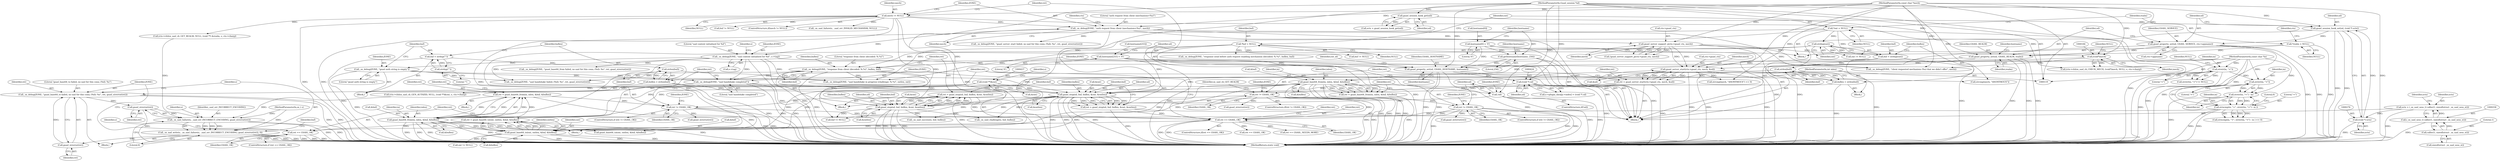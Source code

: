 digraph "0_jabberd2_8416ae54ecefa670534f27a31db71d048b9c7f16_0@API" {
"1000676" [label="(Call,gsasl_strerror(ret))"];
"1000665" [label="(Call,_sx_debug(ZONE, \"gsasl_base64_to failed, no sasl for this conn; (%d): %s\", ret, gsasl_strerror(ret)))"];
"1000609" [label="(Call,_sx_debug(ZONE, \"sasl handshake completed\"))"];
"1000471" [label="(Call,_sx_debug(ZONE, \"gsasl auth string is empty\"))"];
"1000409" [label="(Call,_sx_debug(ZONE, \"sasl context initialised for %d\", s->tag))"];
"1000168" [label="(Call,_sx_debug(ZONE, \"auth request from client (mechanism=%s)\", mech))"];
"1000164" [label="(Call,mech != NULL)"];
"1000123" [label="(MethodParameterIn,const char *mech)"];
"1000583" [label="(Call,_sx_debug(ZONE, \"response from client (decoded: %.*s)\", buflen, buf))"];
"1000140" [label="(Call,*buf = NULL)"];
"1000669" [label="(Call,gsasl_strerror(ret))"];
"1000622" [label="(Call,ret == GSASL_OK)"];
"1000612" [label="(Call,ret = gsasl_base64_to(out, outlen, &buf, &buflen))"];
"1000614" [label="(Call,gsasl_base64_to(out, outlen, &buf, &buflen))"];
"1000446" [label="(Call,strdup(out))"];
"1000144" [label="(Call,*out = NULL)"];
"1000486" [label="(Call,gsasl_base64_from(in, inlen, &buf, &buflen))"];
"1000456" [label="(Call,strstr(in, \"<\"))"];
"1000124" [label="(MethodParameterIn,const char *in)"];
"1000461" [label="(Call,strncmp(in, \"=\", strstr(in, \"<\") - in ))"];
"1000464" [label="(Call,strstr(in, \"<\") - in)"];
"1000465" [label="(Call,strstr(in, \"<\"))"];
"1000125" [label="(MethodParameterIn,int inlen)"];
"1000533" [label="(Call,gsasl_base64_from(in, inlen, &buf, &buflen))"];
"1000605" [label="(Call,ret == GSASL_OK)"];
"1000588" [label="(Call,ret = gsasl_step(sd, buf, buflen, &out, &outlen))"];
"1000590" [label="(Call,gsasl_step(sd, buf, buflen, &out, &outlen))"];
"1000561" [label="(Call,!sd)"];
"1000122" [label="(MethodParameterIn,Gsasl_session *sd)"];
"1000519" [label="(Call,ret = gsasl_step(sd, buf, buflen, &out, &outlen))"];
"1000521" [label="(Call,gsasl_step(sd, buf, buflen, &out, &outlen))"];
"1000423" [label="(Call,(void *) sd)"];
"1000301" [label="(Call,gsasl_property_set(sd, GSASL_HOSTNAME, hostname))"];
"1000284" [label="(Call,gsasl_property_set(sd, GSASL_REALM, realm))"];
"1000278" [label="(Call,gsasl_property_set(sd, GSASL_SERVICE, ctx->appname))"];
"1000273" [label="(Call,gsasl_session_hook_set(sd, (void *) sctx))"];
"1000247" [label="(Call,gsasl_session_hook_get(sd))"];
"1000275" [label="(Call,(void *) sctx)"];
"1000255" [label="(Call,sctx = (_sx_sasl_sess_t) calloc(1, sizeof(struct _sx_sasl_sess_st)))"];
"1000257" [label="(Call,(_sx_sasl_sess_t) calloc(1, sizeof(struct _sx_sasl_sess_st)))"];
"1000259" [label="(Call,calloc(1, sizeof(struct _sx_sasl_sess_st)))"];
"1000148" [label="(Call,*realm = NULL)"];
"1000293" [label="(Call,gethostname(hostname, 256))"];
"1000288" [label="(Call,hostname[0] = '\0')"];
"1000296" [label="(Call,hostname[255] = '\0')"];
"1000450" [label="(Call,strlen(buf))"];
"1000444" [label="(Call,buf = strdup(out))"];
"1000480" [label="(Call,strlen(buf))"];
"1000474" [label="(Call,buf = strdup(\"\"))"];
"1000476" [label="(Call,strdup(\"\"))"];
"1000478" [label="(Call,buflen = strlen(buf))"];
"1000448" [label="(Call,buflen = strlen(buf))"];
"1000436" [label="(Call,(void **)&out)"];
"1000494" [label="(Call,ret != GSASL_OK)"];
"1000484" [label="(Call,ret = gsasl_base64_from(in, inlen, &buf, &buflen))"];
"1000215" [label="(Call,ret != GSASL_OK)"];
"1000205" [label="(Call,ret = gsasl_server_start(ctx->gsasl_ctx, mech, &sd))"];
"1000207" [label="(Call,gsasl_server_start(ctx->gsasl_ctx, mech, &sd))"];
"1000175" [label="(Call,gsasl_server_support_p(ctx->gsasl_ctx, mech))"];
"1000183" [label="(Call,(void*)mech)"];
"1000541" [label="(Call,ret != GSASL_OK)"];
"1000531" [label="(Call,ret = gsasl_base64_from(in, inlen, &buf, &buflen))"];
"1000673" [label="(Call,_sx_sasl_failure(s, _sasl_err_INCORRECT_ENCODING, gsasl_strerror(ret)))"];
"1000671" [label="(Call,_sx_nad_write(s, _sx_sasl_failure(s, _sasl_err_INCORRECT_ENCODING, gsasl_strerror(ret)), 0))"];
"1000175" [label="(Call,gsasl_server_support_p(ctx->gsasl_ctx, mech))"];
"1000440" [label="(Identifier,s)"];
"1000412" [label="(Call,s->tag)"];
"1000471" [label="(Call,_sx_debug(ZONE, \"gsasl auth string is empty\"))"];
"1000445" [label="(Identifier,buf)"];
"1000447" [label="(Identifier,out)"];
"1000166" [label="(Identifier,NULL)"];
"1000145" [label="(Identifier,out)"];
"1000124" [label="(MethodParameterIn,const char *in)"];
"1000609" [label="(Call,_sx_debug(ZONE, \"sasl handshake completed\"))"];
"1000290" [label="(Identifier,hostname)"];
"1000530" [label="(Block,)"];
"1000585" [label="(Literal,\"response from client (decoded: %.*s)\")"];
"1000564" [label="(Call,_sx_debug(ZONE, \"response send before auth request enabling mechanism (decoded: %.*s)\", buflen, buf))"];
"1000531" [label="(Call,ret = gsasl_base64_from(in, inlen, &buf, &buflen))"];
"1000495" [label="(Identifier,ret)"];
"1000206" [label="(Identifier,ret)"];
"1000464" [label="(Call,strstr(in, \"<\") - in)"];
"1000410" [label="(Identifier,ZONE)"];
"1000617" [label="(Call,&buf)"];
"1000183" [label="(Call,(void*)mech)"];
"1000470" [label="(Block,)"];
"1000248" [label="(Identifier,sd)"];
"1000577" [label="(Call,buf != NULL)"];
"1000668" [label="(Identifier,ret)"];
"1000295" [label="(Literal,256)"];
"1000223" [label="(Call,gsasl_strerror(ret))"];
"1000513" [label="(Call,buf != NULL)"];
"1000247" [label="(Call,gsasl_session_hook_get(sd))"];
"1000583" [label="(Call,_sx_debug(ZONE, \"response from client (decoded: %.*s)\", buflen, buf))"];
"1000215" [label="(Call,ret != GSASL_OK)"];
"1000590" [label="(Call,gsasl_step(sd, buf, buflen, &out, &outlen))"];
"1000423" [label="(Call,(void *) sd)"];
"1000718" [label="(Call,_sx_sasl_challenge(s, buf, buflen))"];
"1000169" [label="(Identifier,ZONE)"];
"1000560" [label="(ControlStructure,if(!sd))"];
"1000433" [label="(Call,(ctx->cb)(sx_sasl_cb_GEN_AUTHZID, NULL, (void **)&out, s, ctx->cbarg))"];
"1000208" [label="(Call,ctx->gsasl_ctx)"];
"1000606" [label="(Identifier,ret)"];
"1000561" [label="(Call,!sd)"];
"1000599" [label="(Call,buf != NULL)"];
"1000444" [label="(Call,buf = strdup(out))"];
"1000286" [label="(Identifier,GSASL_REALM)"];
"1000533" [label="(Call,gsasl_base64_from(in, inlen, &buf, &buflen))"];
"1000167" [label="(Block,)"];
"1000588" [label="(Call,ret = gsasl_step(sd, buf, buflen, &out, &outlen))"];
"1000489" [label="(Call,&buf)"];
"1000296" [label="(Call,hostname[255] = '\0')"];
"1000522" [label="(Identifier,sd)"];
"1000593" [label="(Identifier,buflen)"];
"1000805" [label="(MethodReturn,static void)"];
"1000565" [label="(Identifier,ZONE)"];
"1000176" [label="(Call,ctx->gsasl_ctx)"];
"1000146" [label="(Identifier,NULL)"];
"1000289" [label="(Call,hostname[0])"];
"1000462" [label="(Identifier,in)"];
"1000681" [label="(Identifier,buf)"];
"1000524" [label="(Identifier,buflen)"];
"1000475" [label="(Identifier,buf)"];
"1000532" [label="(Identifier,ret)"];
"1000755" [label="(Call,out != NULL)"];
"1000477" [label="(Literal,\"\")"];
"1000493" [label="(ControlStructure,if (ret != GSASL_OK))"];
"1000217" [label="(Identifier,GSASL_OK)"];
"1000543" [label="(Identifier,GSASL_OK)"];
"1000546" [label="(Identifier,ZONE)"];
"1000693" [label="(Call,ret == GSASL_NEEDS_MORE)"];
"1000205" [label="(Call,ret = gsasl_server_start(ctx->gsasl_ctx, mech, &sd))"];
"1000610" [label="(Identifier,ZONE)"];
"1000425" [label="(Identifier,sd)"];
"1000211" [label="(Identifier,mech)"];
"1000460" [label="(Call,strncmp(in, \"=\", strstr(in, \"<\") - in ) == 0)"];
"1000142" [label="(Identifier,NULL)"];
"1000278" [label="(Call,gsasl_property_set(sd, GSASL_SERVICE, ctx->appname))"];
"1000126" [label="(Block,)"];
"1000120" [label="(MethodParameterIn,sx_t s)"];
"1000600" [label="(Identifier,buf)"];
"1000525" [label="(Call,&out)"];
"1000427" [label="(Call,strcmp(mech, \"ANONYMOUS\") == 0)"];
"1000306" [label="(Identifier,ext_id)"];
"1000468" [label="(Identifier,in)"];
"1000521" [label="(Call,gsasl_step(sd, buf, buflen, &out, &outlen))"];
"1000520" [label="(Identifier,ret)"];
"1000675" [label="(Identifier,_sasl_err_INCORRECT_ENCODING)"];
"1000214" [label="(ControlStructure,if(ret != GSASL_OK))"];
"1000622" [label="(Call,ret == GSASL_OK)"];
"1000448" [label="(Call,buflen = strlen(buf))"];
"1000527" [label="(Call,&outlen)"];
"1000538" [label="(Call,&buflen)"];
"1000298" [label="(Identifier,hostname)"];
"1000255" [label="(Call,sctx = (_sx_sasl_sess_t) calloc(1, sizeof(struct _sx_sasl_sess_st)))"];
"1000409" [label="(Call,_sx_debug(ZONE, \"sasl context initialised for %d\", s->tag))"];
"1000294" [label="(Identifier,hostname)"];
"1000122" [label="(MethodParameterIn,Gsasl_session *sd)"];
"1000158" [label="(Identifier,ctx)"];
"1000616" [label="(Identifier,outlen)"];
"1000304" [label="(Identifier,hostname)"];
"1000608" [label="(Block,)"];
"1000207" [label="(Call,gsasl_server_start(ctx->gsasl_ctx, mech, &sd))"];
"1000485" [label="(Identifier,ret)"];
"1000469" [label="(Literal,0)"];
"1000301" [label="(Call,gsasl_property_set(sd, GSASL_HOSTNAME, hostname))"];
"1000628" [label="(Call,_sx_sasl_success(s, buf, buflen))"];
"1000292" [label="(Literal,'\0')"];
"1000697" [label="(Call,_sx_debug(ZONE, \"sasl handshake in progress (challenge: %.*s)\", outlen, out))"];
"1000499" [label="(Identifier,ZONE)"];
"1000438" [label="(Call,&out)"];
"1000165" [label="(Identifier,mech)"];
"1000472" [label="(Identifier,ZONE)"];
"1000586" [label="(Identifier,buflen)"];
"1000607" [label="(Identifier,GSASL_OK)"];
"1000536" [label="(Call,&buf)"];
"1000123" [label="(MethodParameterIn,const char *mech)"];
"1000496" [label="(Identifier,GSASL_OK)"];
"1000149" [label="(Identifier,realm)"];
"1000519" [label="(Call,ret = gsasl_step(sd, buf, buflen, &out, &outlen))"];
"1000483" [label="(Block,)"];
"1000502" [label="(Call,gsasl_strerror(ret))"];
"1000164" [label="(Call,mech != NULL)"];
"1000540" [label="(ControlStructure,if (ret != GSASL_OK))"];
"1000613" [label="(Identifier,ret)"];
"1000535" [label="(Identifier,inlen)"];
"1000476" [label="(Call,strdup(\"\"))"];
"1000235" [label="(Identifier,sx_sasl_cb_GET_REALM)"];
"1000174" [label="(Call,!gsasl_server_support_p(ctx->gsasl_ctx, mech))"];
"1000465" [label="(Call,strstr(in, \"<\"))"];
"1000604" [label="(ControlStructure,if(ret == GSASL_OK))"];
"1000474" [label="(Call,buf = strdup(\"\"))"];
"1000589" [label="(Identifier,ret)"];
"1000498" [label="(Call,_sx_debug(ZONE, \"gsasl_base64_from failed, no sasl for this conn; (%d): %s\", ret, gsasl_strerror(ret)))"];
"1000605" [label="(Call,ret == GSASL_OK)"];
"1000280" [label="(Identifier,GSASL_SERVICE)"];
"1000674" [label="(Identifier,s)"];
"1000171" [label="(Identifier,mech)"];
"1000611" [label="(Literal,\"sasl handshake completed\")"];
"1000411" [label="(Literal,\"sasl context initialised for %d\")"];
"1000484" [label="(Call,ret = gsasl_base64_from(in, inlen, &buf, &buflen))"];
"1000219" [label="(Call,_sx_debug(ZONE, \"gsasl_server_start failed, no sasl for this conn; (%d): %s\", ret, gsasl_strerror(ret)))"];
"1000163" [label="(ControlStructure,if(mech != NULL))"];
"1000261" [label="(Call,sizeof(struct _sx_sasl_sess_st))"];
"1000614" [label="(Call,gsasl_base64_to(out, outlen, &buf, &buflen))"];
"1000293" [label="(Call,gethostname(hostname, 256))"];
"1000612" [label="(Call,ret = gsasl_base64_to(out, outlen, &buf, &buflen))"];
"1000549" [label="(Call,gsasl_strerror(ret))"];
"1000667" [label="(Literal,\"gsasl_base64_to failed, no sasl for this conn; (%d): %s\")"];
"1000260" [label="(Literal,1)"];
"1000676" [label="(Call,gsasl_strerror(ret))"];
"1000256" [label="(Identifier,sctx)"];
"1000259" [label="(Call,calloc(1, sizeof(struct _sx_sasl_sess_st)))"];
"1000141" [label="(Identifier,buf)"];
"1000177" [label="(Identifier,ctx)"];
"1000673" [label="(Call,_sx_sasl_failure(s, _sasl_err_INCORRECT_ENCODING, gsasl_strerror(ret)))"];
"1000279" [label="(Identifier,sd)"];
"1000461" [label="(Call,strncmp(in, \"=\", strstr(in, \"<\") - in ))"];
"1000677" [label="(Identifier,ret)"];
"1000446" [label="(Call,strdup(out))"];
"1000686" [label="(Call,out != NULL)"];
"1000415" [label="(Call,s->plugin_data[p->index] = (void *) sd)"];
"1000220" [label="(Identifier,ZONE)"];
"1000234" [label="(Call,(ctx->cb)(sx_sasl_cb_GET_REALM, NULL, (void **) &realm, s, ctx->cbarg))"];
"1000140" [label="(Call,*buf = NULL)"];
"1000284" [label="(Call,gsasl_property_set(sd, GSASL_REALM, realm))"];
"1000491" [label="(Call,&buflen)"];
"1000479" [label="(Identifier,buflen)"];
"1000463" [label="(Literal,\"=\")"];
"1000148" [label="(Call,*realm = NULL)"];
"1000704" [label="(Call,gsasl_base64_to(out, outlen, &buf, &buflen))"];
"1000300" [label="(Literal,'\0')"];
"1000672" [label="(Identifier,s)"];
"1000487" [label="(Identifier,in)"];
"1000168" [label="(Call,_sx_debug(ZONE, \"auth request from client (mechanism=%s)\", mech))"];
"1000144" [label="(Call,*out = NULL)"];
"1000523" [label="(Identifier,buf)"];
"1000193" [label="(Call,_sx_debug(ZONE, \"client requested mechanism (%s) that we didn't offer\", mech))"];
"1000596" [label="(Call,&outlen)"];
"1000287" [label="(Identifier,realm)"];
"1000466" [label="(Identifier,in)"];
"1000436" [label="(Call,(void **)&out)"];
"1000216" [label="(Identifier,ret)"];
"1000179" [label="(Identifier,mech)"];
"1000185" [label="(Identifier,mech)"];
"1000451" [label="(Identifier,buf)"];
"1000670" [label="(Identifier,ret)"];
"1000449" [label="(Identifier,buflen)"];
"1000245" [label="(Call,sctx = gsasl_session_hook_get(sd))"];
"1000664" [label="(Block,)"];
"1000678" [label="(Literal,0)"];
"1000432" [label="(Block,)"];
"1000302" [label="(Identifier,sd)"];
"1000450" [label="(Call,strlen(buf))"];
"1000459" [label="(Identifier,NULL)"];
"1000473" [label="(Literal,\"gsasl auth string is empty\")"];
"1000467" [label="(Literal,\"<\")"];
"1000541" [label="(Call,ret != GSASL_OK)"];
"1000619" [label="(Call,&buflen)"];
"1000281" [label="(Call,ctx->appname)"];
"1000627" [label="(Identifier,s)"];
"1000480" [label="(Call,strlen(buf))"];
"1000274" [label="(Identifier,sd)"];
"1000170" [label="(Literal,\"auth request from client (mechanism=%s)\")"];
"1000428" [label="(Call,strcmp(mech, \"ANONYMOUS\"))"];
"1000615" [label="(Identifier,out)"];
"1000418" [label="(Identifier,s)"];
"1000694" [label="(Identifier,ret)"];
"1000456" [label="(Call,strstr(in, \"<\"))"];
"1000277" [label="(Identifier,sctx)"];
"1000455" [label="(Call,strstr(in, \"<\") != NULL)"];
"1000542" [label="(Identifier,ret)"];
"1000481" [label="(Identifier,buf)"];
"1000591" [label="(Identifier,sd)"];
"1000712" [label="(Call,ret == GSASL_OK)"];
"1000181" [label="(Call,(ctx->cb)(sx_sasl_cb_CHECK_MECH, (void*)mech, NULL, s, ctx->cbarg))"];
"1000125" [label="(MethodParameterIn,int inlen)"];
"1000478" [label="(Call,buflen = strlen(buf))"];
"1000458" [label="(Literal,\"<\")"];
"1000273" [label="(Call,gsasl_session_hook_set(sd, (void *) sctx))"];
"1000186" [label="(Identifier,NULL)"];
"1000457" [label="(Identifier,in)"];
"1000584" [label="(Identifier,ZONE)"];
"1000592" [label="(Identifier,buf)"];
"1000303" [label="(Identifier,GSASL_HOSTNAME)"];
"1000297" [label="(Call,hostname[255])"];
"1000623" [label="(Identifier,ret)"];
"1000212" [label="(Call,&sd)"];
"1000665" [label="(Call,_sx_debug(ZONE, \"gsasl_base64_to failed, no sasl for this conn; (%d): %s\", ret, gsasl_strerror(ret)))"];
"1000199" [label="(Call,_sx_sasl_failure(s, _sasl_err_INVALID_MECHANISM, NULL))"];
"1000534" [label="(Identifier,in)"];
"1000671" [label="(Call,_sx_nad_write(s, _sx_sasl_failure(s, _sasl_err_INCORRECT_ENCODING, gsasl_strerror(ret)), 0))"];
"1000488" [label="(Identifier,inlen)"];
"1000486" [label="(Call,gsasl_base64_from(in, inlen, &buf, &buflen))"];
"1000669" [label="(Call,gsasl_strerror(ret))"];
"1000257" [label="(Call,(_sx_sasl_sess_t) calloc(1, sizeof(struct _sx_sasl_sess_st)))"];
"1000760" [label="(Call,_sx_debug(ZONE, \"sasl handshake failed; (%d): %s\", ret, gsasl_strerror(ret)))"];
"1000624" [label="(Identifier,GSASL_OK)"];
"1000594" [label="(Call,&out)"];
"1000562" [label="(Identifier,sd)"];
"1000494" [label="(Call,ret != GSASL_OK)"];
"1000275" [label="(Call,(void *) sctx)"];
"1000150" [label="(Identifier,NULL)"];
"1000587" [label="(Identifier,buf)"];
"1000285" [label="(Identifier,sd)"];
"1000265" [label="(Identifier,sctx)"];
"1000621" [label="(ControlStructure,if (ret == GSASL_OK))"];
"1000666" [label="(Identifier,ZONE)"];
"1000288" [label="(Call,hostname[0] = '\0')"];
"1000676" -> "1000673"  [label="AST: "];
"1000676" -> "1000677"  [label="CFG: "];
"1000677" -> "1000676"  [label="AST: "];
"1000673" -> "1000676"  [label="CFG: "];
"1000676" -> "1000805"  [label="DDG: "];
"1000676" -> "1000673"  [label="DDG: "];
"1000665" -> "1000676"  [label="DDG: "];
"1000665" -> "1000664"  [label="AST: "];
"1000665" -> "1000669"  [label="CFG: "];
"1000666" -> "1000665"  [label="AST: "];
"1000667" -> "1000665"  [label="AST: "];
"1000668" -> "1000665"  [label="AST: "];
"1000669" -> "1000665"  [label="AST: "];
"1000672" -> "1000665"  [label="CFG: "];
"1000665" -> "1000805"  [label="DDG: "];
"1000665" -> "1000805"  [label="DDG: "];
"1000609" -> "1000665"  [label="DDG: "];
"1000669" -> "1000665"  [label="DDG: "];
"1000609" -> "1000608"  [label="AST: "];
"1000609" -> "1000611"  [label="CFG: "];
"1000610" -> "1000609"  [label="AST: "];
"1000611" -> "1000609"  [label="AST: "];
"1000613" -> "1000609"  [label="CFG: "];
"1000609" -> "1000805"  [label="DDG: "];
"1000609" -> "1000805"  [label="DDG: "];
"1000471" -> "1000609"  [label="DDG: "];
"1000583" -> "1000609"  [label="DDG: "];
"1000409" -> "1000609"  [label="DDG: "];
"1000471" -> "1000470"  [label="AST: "];
"1000471" -> "1000473"  [label="CFG: "];
"1000472" -> "1000471"  [label="AST: "];
"1000473" -> "1000471"  [label="AST: "];
"1000475" -> "1000471"  [label="CFG: "];
"1000471" -> "1000805"  [label="DDG: "];
"1000409" -> "1000471"  [label="DDG: "];
"1000471" -> "1000697"  [label="DDG: "];
"1000471" -> "1000760"  [label="DDG: "];
"1000409" -> "1000167"  [label="AST: "];
"1000409" -> "1000412"  [label="CFG: "];
"1000410" -> "1000409"  [label="AST: "];
"1000411" -> "1000409"  [label="AST: "];
"1000412" -> "1000409"  [label="AST: "];
"1000418" -> "1000409"  [label="CFG: "];
"1000409" -> "1000805"  [label="DDG: "];
"1000409" -> "1000805"  [label="DDG: "];
"1000168" -> "1000409"  [label="DDG: "];
"1000409" -> "1000498"  [label="DDG: "];
"1000409" -> "1000697"  [label="DDG: "];
"1000409" -> "1000760"  [label="DDG: "];
"1000168" -> "1000167"  [label="AST: "];
"1000168" -> "1000171"  [label="CFG: "];
"1000169" -> "1000168"  [label="AST: "];
"1000170" -> "1000168"  [label="AST: "];
"1000171" -> "1000168"  [label="AST: "];
"1000177" -> "1000168"  [label="CFG: "];
"1000168" -> "1000805"  [label="DDG: "];
"1000164" -> "1000168"  [label="DDG: "];
"1000123" -> "1000168"  [label="DDG: "];
"1000168" -> "1000175"  [label="DDG: "];
"1000168" -> "1000193"  [label="DDG: "];
"1000168" -> "1000219"  [label="DDG: "];
"1000164" -> "1000163"  [label="AST: "];
"1000164" -> "1000166"  [label="CFG: "];
"1000165" -> "1000164"  [label="AST: "];
"1000166" -> "1000164"  [label="AST: "];
"1000169" -> "1000164"  [label="CFG: "];
"1000532" -> "1000164"  [label="CFG: "];
"1000164" -> "1000805"  [label="DDG: "];
"1000164" -> "1000805"  [label="DDG: "];
"1000164" -> "1000805"  [label="DDG: "];
"1000123" -> "1000164"  [label="DDG: "];
"1000164" -> "1000181"  [label="DDG: "];
"1000164" -> "1000199"  [label="DDG: "];
"1000164" -> "1000234"  [label="DDG: "];
"1000164" -> "1000577"  [label="DDG: "];
"1000164" -> "1000599"  [label="DDG: "];
"1000123" -> "1000119"  [label="AST: "];
"1000123" -> "1000805"  [label="DDG: "];
"1000123" -> "1000175"  [label="DDG: "];
"1000123" -> "1000183"  [label="DDG: "];
"1000123" -> "1000193"  [label="DDG: "];
"1000123" -> "1000207"  [label="DDG: "];
"1000123" -> "1000427"  [label="DDG: "];
"1000123" -> "1000428"  [label="DDG: "];
"1000583" -> "1000530"  [label="AST: "];
"1000583" -> "1000587"  [label="CFG: "];
"1000584" -> "1000583"  [label="AST: "];
"1000585" -> "1000583"  [label="AST: "];
"1000586" -> "1000583"  [label="AST: "];
"1000587" -> "1000583"  [label="AST: "];
"1000589" -> "1000583"  [label="CFG: "];
"1000583" -> "1000805"  [label="DDG: "];
"1000140" -> "1000583"  [label="DDG: "];
"1000583" -> "1000590"  [label="DDG: "];
"1000583" -> "1000590"  [label="DDG: "];
"1000583" -> "1000697"  [label="DDG: "];
"1000583" -> "1000760"  [label="DDG: "];
"1000140" -> "1000126"  [label="AST: "];
"1000140" -> "1000142"  [label="CFG: "];
"1000141" -> "1000140"  [label="AST: "];
"1000142" -> "1000140"  [label="AST: "];
"1000145" -> "1000140"  [label="CFG: "];
"1000140" -> "1000805"  [label="DDG: "];
"1000140" -> "1000513"  [label="DDG: "];
"1000140" -> "1000521"  [label="DDG: "];
"1000140" -> "1000564"  [label="DDG: "];
"1000669" -> "1000670"  [label="CFG: "];
"1000670" -> "1000669"  [label="AST: "];
"1000622" -> "1000669"  [label="DDG: "];
"1000622" -> "1000621"  [label="AST: "];
"1000622" -> "1000624"  [label="CFG: "];
"1000623" -> "1000622"  [label="AST: "];
"1000624" -> "1000622"  [label="AST: "];
"1000627" -> "1000622"  [label="CFG: "];
"1000666" -> "1000622"  [label="CFG: "];
"1000622" -> "1000805"  [label="DDG: "];
"1000622" -> "1000805"  [label="DDG: "];
"1000622" -> "1000805"  [label="DDG: "];
"1000612" -> "1000622"  [label="DDG: "];
"1000605" -> "1000622"  [label="DDG: "];
"1000612" -> "1000608"  [label="AST: "];
"1000612" -> "1000614"  [label="CFG: "];
"1000613" -> "1000612"  [label="AST: "];
"1000614" -> "1000612"  [label="AST: "];
"1000623" -> "1000612"  [label="CFG: "];
"1000612" -> "1000805"  [label="DDG: "];
"1000614" -> "1000612"  [label="DDG: "];
"1000614" -> "1000612"  [label="DDG: "];
"1000614" -> "1000612"  [label="DDG: "];
"1000614" -> "1000612"  [label="DDG: "];
"1000614" -> "1000619"  [label="CFG: "];
"1000615" -> "1000614"  [label="AST: "];
"1000616" -> "1000614"  [label="AST: "];
"1000617" -> "1000614"  [label="AST: "];
"1000619" -> "1000614"  [label="AST: "];
"1000614" -> "1000805"  [label="DDG: "];
"1000614" -> "1000805"  [label="DDG: "];
"1000614" -> "1000805"  [label="DDG: "];
"1000446" -> "1000614"  [label="DDG: "];
"1000144" -> "1000614"  [label="DDG: "];
"1000486" -> "1000614"  [label="DDG: "];
"1000486" -> "1000614"  [label="DDG: "];
"1000533" -> "1000614"  [label="DDG: "];
"1000533" -> "1000614"  [label="DDG: "];
"1000614" -> "1000686"  [label="DDG: "];
"1000446" -> "1000444"  [label="AST: "];
"1000446" -> "1000447"  [label="CFG: "];
"1000447" -> "1000446"  [label="AST: "];
"1000444" -> "1000446"  [label="CFG: "];
"1000446" -> "1000444"  [label="DDG: "];
"1000144" -> "1000446"  [label="DDG: "];
"1000446" -> "1000697"  [label="DDG: "];
"1000446" -> "1000755"  [label="DDG: "];
"1000144" -> "1000126"  [label="AST: "];
"1000144" -> "1000146"  [label="CFG: "];
"1000145" -> "1000144"  [label="AST: "];
"1000146" -> "1000144"  [label="AST: "];
"1000149" -> "1000144"  [label="CFG: "];
"1000144" -> "1000805"  [label="DDG: "];
"1000144" -> "1000697"  [label="DDG: "];
"1000144" -> "1000755"  [label="DDG: "];
"1000486" -> "1000484"  [label="AST: "];
"1000486" -> "1000491"  [label="CFG: "];
"1000487" -> "1000486"  [label="AST: "];
"1000488" -> "1000486"  [label="AST: "];
"1000489" -> "1000486"  [label="AST: "];
"1000491" -> "1000486"  [label="AST: "];
"1000484" -> "1000486"  [label="CFG: "];
"1000486" -> "1000805"  [label="DDG: "];
"1000486" -> "1000805"  [label="DDG: "];
"1000486" -> "1000805"  [label="DDG: "];
"1000486" -> "1000805"  [label="DDG: "];
"1000486" -> "1000484"  [label="DDG: "];
"1000486" -> "1000484"  [label="DDG: "];
"1000486" -> "1000484"  [label="DDG: "];
"1000486" -> "1000484"  [label="DDG: "];
"1000456" -> "1000486"  [label="DDG: "];
"1000461" -> "1000486"  [label="DDG: "];
"1000124" -> "1000486"  [label="DDG: "];
"1000125" -> "1000486"  [label="DDG: "];
"1000486" -> "1000704"  [label="DDG: "];
"1000486" -> "1000704"  [label="DDG: "];
"1000456" -> "1000455"  [label="AST: "];
"1000456" -> "1000458"  [label="CFG: "];
"1000457" -> "1000456"  [label="AST: "];
"1000458" -> "1000456"  [label="AST: "];
"1000459" -> "1000456"  [label="CFG: "];
"1000456" -> "1000805"  [label="DDG: "];
"1000456" -> "1000455"  [label="DDG: "];
"1000456" -> "1000455"  [label="DDG: "];
"1000124" -> "1000456"  [label="DDG: "];
"1000456" -> "1000465"  [label="DDG: "];
"1000124" -> "1000119"  [label="AST: "];
"1000124" -> "1000805"  [label="DDG: "];
"1000124" -> "1000461"  [label="DDG: "];
"1000124" -> "1000465"  [label="DDG: "];
"1000124" -> "1000464"  [label="DDG: "];
"1000124" -> "1000533"  [label="DDG: "];
"1000461" -> "1000460"  [label="AST: "];
"1000461" -> "1000464"  [label="CFG: "];
"1000462" -> "1000461"  [label="AST: "];
"1000463" -> "1000461"  [label="AST: "];
"1000464" -> "1000461"  [label="AST: "];
"1000469" -> "1000461"  [label="CFG: "];
"1000461" -> "1000805"  [label="DDG: "];
"1000461" -> "1000805"  [label="DDG: "];
"1000461" -> "1000460"  [label="DDG: "];
"1000461" -> "1000460"  [label="DDG: "];
"1000461" -> "1000460"  [label="DDG: "];
"1000464" -> "1000461"  [label="DDG: "];
"1000464" -> "1000461"  [label="DDG: "];
"1000464" -> "1000468"  [label="CFG: "];
"1000465" -> "1000464"  [label="AST: "];
"1000468" -> "1000464"  [label="AST: "];
"1000464" -> "1000805"  [label="DDG: "];
"1000465" -> "1000464"  [label="DDG: "];
"1000465" -> "1000464"  [label="DDG: "];
"1000465" -> "1000467"  [label="CFG: "];
"1000466" -> "1000465"  [label="AST: "];
"1000467" -> "1000465"  [label="AST: "];
"1000468" -> "1000465"  [label="CFG: "];
"1000125" -> "1000119"  [label="AST: "];
"1000125" -> "1000805"  [label="DDG: "];
"1000125" -> "1000533"  [label="DDG: "];
"1000533" -> "1000531"  [label="AST: "];
"1000533" -> "1000538"  [label="CFG: "];
"1000534" -> "1000533"  [label="AST: "];
"1000535" -> "1000533"  [label="AST: "];
"1000536" -> "1000533"  [label="AST: "];
"1000538" -> "1000533"  [label="AST: "];
"1000531" -> "1000533"  [label="CFG: "];
"1000533" -> "1000805"  [label="DDG: "];
"1000533" -> "1000805"  [label="DDG: "];
"1000533" -> "1000805"  [label="DDG: "];
"1000533" -> "1000805"  [label="DDG: "];
"1000533" -> "1000531"  [label="DDG: "];
"1000533" -> "1000531"  [label="DDG: "];
"1000533" -> "1000531"  [label="DDG: "];
"1000533" -> "1000531"  [label="DDG: "];
"1000533" -> "1000704"  [label="DDG: "];
"1000533" -> "1000704"  [label="DDG: "];
"1000605" -> "1000604"  [label="AST: "];
"1000605" -> "1000607"  [label="CFG: "];
"1000606" -> "1000605"  [label="AST: "];
"1000607" -> "1000605"  [label="AST: "];
"1000610" -> "1000605"  [label="CFG: "];
"1000694" -> "1000605"  [label="CFG: "];
"1000605" -> "1000805"  [label="DDG: "];
"1000605" -> "1000805"  [label="DDG: "];
"1000588" -> "1000605"  [label="DDG: "];
"1000519" -> "1000605"  [label="DDG: "];
"1000494" -> "1000605"  [label="DDG: "];
"1000215" -> "1000605"  [label="DDG: "];
"1000541" -> "1000605"  [label="DDG: "];
"1000605" -> "1000693"  [label="DDG: "];
"1000605" -> "1000712"  [label="DDG: "];
"1000588" -> "1000530"  [label="AST: "];
"1000588" -> "1000590"  [label="CFG: "];
"1000589" -> "1000588"  [label="AST: "];
"1000590" -> "1000588"  [label="AST: "];
"1000600" -> "1000588"  [label="CFG: "];
"1000588" -> "1000805"  [label="DDG: "];
"1000590" -> "1000588"  [label="DDG: "];
"1000590" -> "1000588"  [label="DDG: "];
"1000590" -> "1000588"  [label="DDG: "];
"1000590" -> "1000588"  [label="DDG: "];
"1000590" -> "1000588"  [label="DDG: "];
"1000590" -> "1000596"  [label="CFG: "];
"1000591" -> "1000590"  [label="AST: "];
"1000592" -> "1000590"  [label="AST: "];
"1000593" -> "1000590"  [label="AST: "];
"1000594" -> "1000590"  [label="AST: "];
"1000596" -> "1000590"  [label="AST: "];
"1000590" -> "1000805"  [label="DDG: "];
"1000590" -> "1000805"  [label="DDG: "];
"1000590" -> "1000805"  [label="DDG: "];
"1000590" -> "1000805"  [label="DDG: "];
"1000561" -> "1000590"  [label="DDG: "];
"1000122" -> "1000590"  [label="DDG: "];
"1000590" -> "1000599"  [label="DDG: "];
"1000590" -> "1000628"  [label="DDG: "];
"1000590" -> "1000718"  [label="DDG: "];
"1000561" -> "1000560"  [label="AST: "];
"1000561" -> "1000562"  [label="CFG: "];
"1000562" -> "1000561"  [label="AST: "];
"1000565" -> "1000561"  [label="CFG: "];
"1000584" -> "1000561"  [label="CFG: "];
"1000561" -> "1000805"  [label="DDG: "];
"1000561" -> "1000805"  [label="DDG: "];
"1000122" -> "1000561"  [label="DDG: "];
"1000122" -> "1000119"  [label="AST: "];
"1000122" -> "1000805"  [label="DDG: "];
"1000122" -> "1000247"  [label="DDG: "];
"1000122" -> "1000273"  [label="DDG: "];
"1000122" -> "1000278"  [label="DDG: "];
"1000122" -> "1000284"  [label="DDG: "];
"1000122" -> "1000301"  [label="DDG: "];
"1000122" -> "1000423"  [label="DDG: "];
"1000122" -> "1000521"  [label="DDG: "];
"1000519" -> "1000167"  [label="AST: "];
"1000519" -> "1000521"  [label="CFG: "];
"1000520" -> "1000519"  [label="AST: "];
"1000521" -> "1000519"  [label="AST: "];
"1000600" -> "1000519"  [label="CFG: "];
"1000519" -> "1000805"  [label="DDG: "];
"1000521" -> "1000519"  [label="DDG: "];
"1000521" -> "1000519"  [label="DDG: "];
"1000521" -> "1000519"  [label="DDG: "];
"1000521" -> "1000519"  [label="DDG: "];
"1000521" -> "1000519"  [label="DDG: "];
"1000521" -> "1000527"  [label="CFG: "];
"1000522" -> "1000521"  [label="AST: "];
"1000523" -> "1000521"  [label="AST: "];
"1000524" -> "1000521"  [label="AST: "];
"1000525" -> "1000521"  [label="AST: "];
"1000527" -> "1000521"  [label="AST: "];
"1000521" -> "1000805"  [label="DDG: "];
"1000521" -> "1000805"  [label="DDG: "];
"1000521" -> "1000805"  [label="DDG: "];
"1000521" -> "1000805"  [label="DDG: "];
"1000423" -> "1000521"  [label="DDG: "];
"1000450" -> "1000521"  [label="DDG: "];
"1000480" -> "1000521"  [label="DDG: "];
"1000478" -> "1000521"  [label="DDG: "];
"1000448" -> "1000521"  [label="DDG: "];
"1000436" -> "1000521"  [label="DDG: "];
"1000521" -> "1000599"  [label="DDG: "];
"1000521" -> "1000628"  [label="DDG: "];
"1000521" -> "1000718"  [label="DDG: "];
"1000423" -> "1000415"  [label="AST: "];
"1000423" -> "1000425"  [label="CFG: "];
"1000424" -> "1000423"  [label="AST: "];
"1000425" -> "1000423"  [label="AST: "];
"1000415" -> "1000423"  [label="CFG: "];
"1000423" -> "1000805"  [label="DDG: "];
"1000423" -> "1000415"  [label="DDG: "];
"1000301" -> "1000423"  [label="DDG: "];
"1000301" -> "1000167"  [label="AST: "];
"1000301" -> "1000304"  [label="CFG: "];
"1000302" -> "1000301"  [label="AST: "];
"1000303" -> "1000301"  [label="AST: "];
"1000304" -> "1000301"  [label="AST: "];
"1000306" -> "1000301"  [label="CFG: "];
"1000301" -> "1000805"  [label="DDG: "];
"1000301" -> "1000805"  [label="DDG: "];
"1000301" -> "1000805"  [label="DDG: "];
"1000284" -> "1000301"  [label="DDG: "];
"1000293" -> "1000301"  [label="DDG: "];
"1000288" -> "1000301"  [label="DDG: "];
"1000296" -> "1000301"  [label="DDG: "];
"1000284" -> "1000167"  [label="AST: "];
"1000284" -> "1000287"  [label="CFG: "];
"1000285" -> "1000284"  [label="AST: "];
"1000286" -> "1000284"  [label="AST: "];
"1000287" -> "1000284"  [label="AST: "];
"1000290" -> "1000284"  [label="CFG: "];
"1000284" -> "1000805"  [label="DDG: "];
"1000284" -> "1000805"  [label="DDG: "];
"1000284" -> "1000805"  [label="DDG: "];
"1000278" -> "1000284"  [label="DDG: "];
"1000148" -> "1000284"  [label="DDG: "];
"1000278" -> "1000167"  [label="AST: "];
"1000278" -> "1000281"  [label="CFG: "];
"1000279" -> "1000278"  [label="AST: "];
"1000280" -> "1000278"  [label="AST: "];
"1000281" -> "1000278"  [label="AST: "];
"1000285" -> "1000278"  [label="CFG: "];
"1000278" -> "1000805"  [label="DDG: "];
"1000278" -> "1000805"  [label="DDG: "];
"1000278" -> "1000805"  [label="DDG: "];
"1000273" -> "1000278"  [label="DDG: "];
"1000273" -> "1000167"  [label="AST: "];
"1000273" -> "1000275"  [label="CFG: "];
"1000274" -> "1000273"  [label="AST: "];
"1000275" -> "1000273"  [label="AST: "];
"1000279" -> "1000273"  [label="CFG: "];
"1000273" -> "1000805"  [label="DDG: "];
"1000273" -> "1000805"  [label="DDG: "];
"1000247" -> "1000273"  [label="DDG: "];
"1000275" -> "1000273"  [label="DDG: "];
"1000247" -> "1000245"  [label="AST: "];
"1000247" -> "1000248"  [label="CFG: "];
"1000248" -> "1000247"  [label="AST: "];
"1000245" -> "1000247"  [label="CFG: "];
"1000247" -> "1000245"  [label="DDG: "];
"1000275" -> "1000277"  [label="CFG: "];
"1000276" -> "1000275"  [label="AST: "];
"1000277" -> "1000275"  [label="AST: "];
"1000275" -> "1000805"  [label="DDG: "];
"1000255" -> "1000275"  [label="DDG: "];
"1000255" -> "1000167"  [label="AST: "];
"1000255" -> "1000257"  [label="CFG: "];
"1000256" -> "1000255"  [label="AST: "];
"1000257" -> "1000255"  [label="AST: "];
"1000265" -> "1000255"  [label="CFG: "];
"1000255" -> "1000805"  [label="DDG: "];
"1000257" -> "1000255"  [label="DDG: "];
"1000257" -> "1000259"  [label="CFG: "];
"1000258" -> "1000257"  [label="AST: "];
"1000259" -> "1000257"  [label="AST: "];
"1000257" -> "1000805"  [label="DDG: "];
"1000259" -> "1000257"  [label="DDG: "];
"1000259" -> "1000261"  [label="CFG: "];
"1000260" -> "1000259"  [label="AST: "];
"1000261" -> "1000259"  [label="AST: "];
"1000148" -> "1000126"  [label="AST: "];
"1000148" -> "1000150"  [label="CFG: "];
"1000149" -> "1000148"  [label="AST: "];
"1000150" -> "1000148"  [label="AST: "];
"1000158" -> "1000148"  [label="CFG: "];
"1000148" -> "1000805"  [label="DDG: "];
"1000293" -> "1000167"  [label="AST: "];
"1000293" -> "1000295"  [label="CFG: "];
"1000294" -> "1000293"  [label="AST: "];
"1000295" -> "1000293"  [label="AST: "];
"1000298" -> "1000293"  [label="CFG: "];
"1000293" -> "1000805"  [label="DDG: "];
"1000288" -> "1000293"  [label="DDG: "];
"1000288" -> "1000167"  [label="AST: "];
"1000288" -> "1000292"  [label="CFG: "];
"1000289" -> "1000288"  [label="AST: "];
"1000292" -> "1000288"  [label="AST: "];
"1000294" -> "1000288"  [label="CFG: "];
"1000288" -> "1000805"  [label="DDG: "];
"1000296" -> "1000167"  [label="AST: "];
"1000296" -> "1000300"  [label="CFG: "];
"1000297" -> "1000296"  [label="AST: "];
"1000300" -> "1000296"  [label="AST: "];
"1000302" -> "1000296"  [label="CFG: "];
"1000296" -> "1000805"  [label="DDG: "];
"1000450" -> "1000448"  [label="AST: "];
"1000450" -> "1000451"  [label="CFG: "];
"1000451" -> "1000450"  [label="AST: "];
"1000448" -> "1000450"  [label="CFG: "];
"1000450" -> "1000448"  [label="DDG: "];
"1000444" -> "1000450"  [label="DDG: "];
"1000444" -> "1000432"  [label="AST: "];
"1000445" -> "1000444"  [label="AST: "];
"1000449" -> "1000444"  [label="CFG: "];
"1000444" -> "1000805"  [label="DDG: "];
"1000480" -> "1000478"  [label="AST: "];
"1000480" -> "1000481"  [label="CFG: "];
"1000481" -> "1000480"  [label="AST: "];
"1000478" -> "1000480"  [label="CFG: "];
"1000480" -> "1000478"  [label="DDG: "];
"1000474" -> "1000480"  [label="DDG: "];
"1000474" -> "1000470"  [label="AST: "];
"1000474" -> "1000476"  [label="CFG: "];
"1000475" -> "1000474"  [label="AST: "];
"1000476" -> "1000474"  [label="AST: "];
"1000479" -> "1000474"  [label="CFG: "];
"1000474" -> "1000805"  [label="DDG: "];
"1000476" -> "1000474"  [label="DDG: "];
"1000476" -> "1000477"  [label="CFG: "];
"1000477" -> "1000476"  [label="AST: "];
"1000478" -> "1000470"  [label="AST: "];
"1000479" -> "1000478"  [label="AST: "];
"1000520" -> "1000478"  [label="CFG: "];
"1000478" -> "1000805"  [label="DDG: "];
"1000448" -> "1000432"  [label="AST: "];
"1000449" -> "1000448"  [label="AST: "];
"1000520" -> "1000448"  [label="CFG: "];
"1000448" -> "1000805"  [label="DDG: "];
"1000436" -> "1000433"  [label="AST: "];
"1000436" -> "1000438"  [label="CFG: "];
"1000437" -> "1000436"  [label="AST: "];
"1000438" -> "1000436"  [label="AST: "];
"1000440" -> "1000436"  [label="CFG: "];
"1000436" -> "1000433"  [label="DDG: "];
"1000494" -> "1000493"  [label="AST: "];
"1000494" -> "1000496"  [label="CFG: "];
"1000495" -> "1000494"  [label="AST: "];
"1000496" -> "1000494"  [label="AST: "];
"1000499" -> "1000494"  [label="CFG: "];
"1000520" -> "1000494"  [label="CFG: "];
"1000494" -> "1000805"  [label="DDG: "];
"1000494" -> "1000805"  [label="DDG: "];
"1000484" -> "1000494"  [label="DDG: "];
"1000215" -> "1000494"  [label="DDG: "];
"1000494" -> "1000502"  [label="DDG: "];
"1000484" -> "1000483"  [label="AST: "];
"1000485" -> "1000484"  [label="AST: "];
"1000495" -> "1000484"  [label="CFG: "];
"1000484" -> "1000805"  [label="DDG: "];
"1000215" -> "1000214"  [label="AST: "];
"1000215" -> "1000217"  [label="CFG: "];
"1000216" -> "1000215"  [label="AST: "];
"1000217" -> "1000215"  [label="AST: "];
"1000220" -> "1000215"  [label="CFG: "];
"1000235" -> "1000215"  [label="CFG: "];
"1000215" -> "1000805"  [label="DDG: "];
"1000215" -> "1000805"  [label="DDG: "];
"1000205" -> "1000215"  [label="DDG: "];
"1000215" -> "1000223"  [label="DDG: "];
"1000205" -> "1000167"  [label="AST: "];
"1000205" -> "1000207"  [label="CFG: "];
"1000206" -> "1000205"  [label="AST: "];
"1000207" -> "1000205"  [label="AST: "];
"1000216" -> "1000205"  [label="CFG: "];
"1000205" -> "1000805"  [label="DDG: "];
"1000207" -> "1000205"  [label="DDG: "];
"1000207" -> "1000205"  [label="DDG: "];
"1000207" -> "1000205"  [label="DDG: "];
"1000207" -> "1000212"  [label="CFG: "];
"1000208" -> "1000207"  [label="AST: "];
"1000211" -> "1000207"  [label="AST: "];
"1000212" -> "1000207"  [label="AST: "];
"1000207" -> "1000805"  [label="DDG: "];
"1000207" -> "1000805"  [label="DDG: "];
"1000207" -> "1000805"  [label="DDG: "];
"1000175" -> "1000207"  [label="DDG: "];
"1000175" -> "1000207"  [label="DDG: "];
"1000183" -> "1000207"  [label="DDG: "];
"1000207" -> "1000427"  [label="DDG: "];
"1000207" -> "1000428"  [label="DDG: "];
"1000175" -> "1000174"  [label="AST: "];
"1000175" -> "1000179"  [label="CFG: "];
"1000176" -> "1000175"  [label="AST: "];
"1000179" -> "1000175"  [label="AST: "];
"1000174" -> "1000175"  [label="CFG: "];
"1000175" -> "1000805"  [label="DDG: "];
"1000175" -> "1000174"  [label="DDG: "];
"1000175" -> "1000174"  [label="DDG: "];
"1000175" -> "1000183"  [label="DDG: "];
"1000175" -> "1000193"  [label="DDG: "];
"1000183" -> "1000181"  [label="AST: "];
"1000183" -> "1000185"  [label="CFG: "];
"1000184" -> "1000183"  [label="AST: "];
"1000185" -> "1000183"  [label="AST: "];
"1000186" -> "1000183"  [label="CFG: "];
"1000183" -> "1000181"  [label="DDG: "];
"1000183" -> "1000193"  [label="DDG: "];
"1000541" -> "1000540"  [label="AST: "];
"1000541" -> "1000543"  [label="CFG: "];
"1000542" -> "1000541"  [label="AST: "];
"1000543" -> "1000541"  [label="AST: "];
"1000546" -> "1000541"  [label="CFG: "];
"1000562" -> "1000541"  [label="CFG: "];
"1000541" -> "1000805"  [label="DDG: "];
"1000541" -> "1000805"  [label="DDG: "];
"1000541" -> "1000805"  [label="DDG: "];
"1000531" -> "1000541"  [label="DDG: "];
"1000541" -> "1000549"  [label="DDG: "];
"1000531" -> "1000530"  [label="AST: "];
"1000532" -> "1000531"  [label="AST: "];
"1000542" -> "1000531"  [label="CFG: "];
"1000531" -> "1000805"  [label="DDG: "];
"1000673" -> "1000671"  [label="AST: "];
"1000674" -> "1000673"  [label="AST: "];
"1000675" -> "1000673"  [label="AST: "];
"1000678" -> "1000673"  [label="CFG: "];
"1000673" -> "1000805"  [label="DDG: "];
"1000673" -> "1000805"  [label="DDG: "];
"1000673" -> "1000671"  [label="DDG: "];
"1000673" -> "1000671"  [label="DDG: "];
"1000673" -> "1000671"  [label="DDG: "];
"1000433" -> "1000673"  [label="DDG: "];
"1000120" -> "1000673"  [label="DDG: "];
"1000234" -> "1000673"  [label="DDG: "];
"1000671" -> "1000664"  [label="AST: "];
"1000671" -> "1000678"  [label="CFG: "];
"1000672" -> "1000671"  [label="AST: "];
"1000678" -> "1000671"  [label="AST: "];
"1000681" -> "1000671"  [label="CFG: "];
"1000671" -> "1000805"  [label="DDG: "];
"1000671" -> "1000805"  [label="DDG: "];
"1000671" -> "1000805"  [label="DDG: "];
"1000120" -> "1000671"  [label="DDG: "];
}
